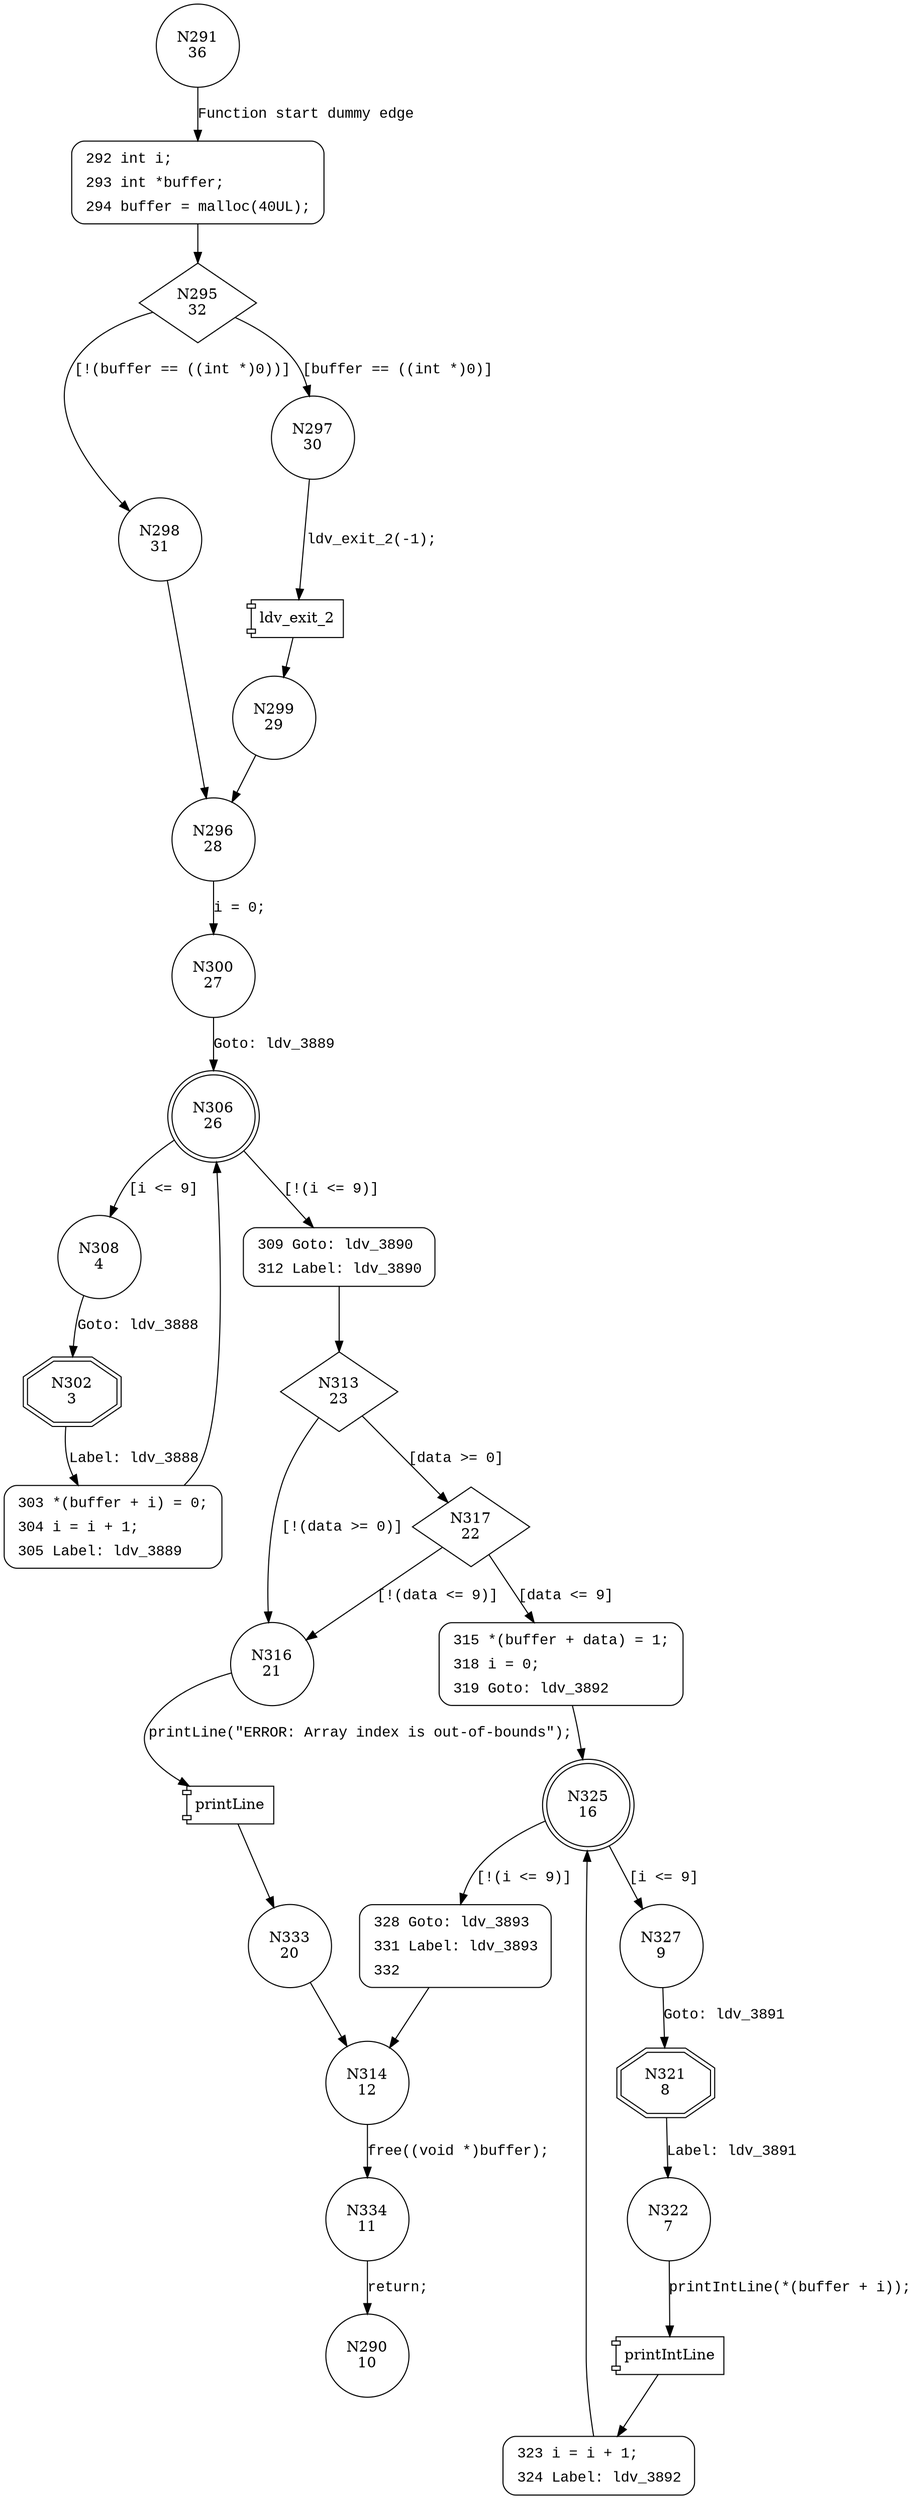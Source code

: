 digraph CWE122_Heap_Based_Buffer_Overflow__c_CWE129_connect_socket_65b_goodB2GSink {
291 [shape="circle" label="N291\n36"]
292 [shape="circle" label="N292\n35"]
295 [shape="diamond" label="N295\n32"]
297 [shape="circle" label="N297\n30"]
298 [shape="circle" label="N298\n31"]
296 [shape="circle" label="N296\n28"]
300 [shape="circle" label="N300\n27"]
306 [shape="doublecircle" label="N306\n26"]
308 [shape="circle" label="N308\n4"]
309 [shape="circle" label="N309\n25"]
313 [shape="diamond" label="N313\n23"]
317 [shape="diamond" label="N317\n22"]
316 [shape="circle" label="N316\n21"]
333 [shape="circle" label="N333\n20"]
314 [shape="circle" label="N314\n12"]
334 [shape="circle" label="N334\n11"]
315 [shape="circle" label="N315\n19"]
325 [shape="doublecircle" label="N325\n16"]
327 [shape="circle" label="N327\n9"]
328 [shape="circle" label="N328\n15"]
321 [shape="doubleoctagon" label="N321\n8"]
322 [shape="circle" label="N322\n7"]
323 [shape="circle" label="N323\n6"]
302 [shape="doubleoctagon" label="N302\n3"]
303 [shape="circle" label="N303\n2"]
299 [shape="circle" label="N299\n29"]
290 [shape="circle" label="N290\n10"]
292 [style="filled,bold" penwidth="1" fillcolor="white" fontname="Courier New" shape="Mrecord" label=<<table border="0" cellborder="0" cellpadding="3" bgcolor="white"><tr><td align="right">292</td><td align="left">int i;</td></tr><tr><td align="right">293</td><td align="left">int *buffer;</td></tr><tr><td align="right">294</td><td align="left">buffer = malloc(40UL);</td></tr></table>>]
292 -> 295[label=""]
309 [style="filled,bold" penwidth="1" fillcolor="white" fontname="Courier New" shape="Mrecord" label=<<table border="0" cellborder="0" cellpadding="3" bgcolor="white"><tr><td align="right">309</td><td align="left">Goto: ldv_3890</td></tr><tr><td align="right">312</td><td align="left">Label: ldv_3890</td></tr></table>>]
309 -> 313[label=""]
315 [style="filled,bold" penwidth="1" fillcolor="white" fontname="Courier New" shape="Mrecord" label=<<table border="0" cellborder="0" cellpadding="3" bgcolor="white"><tr><td align="right">315</td><td align="left">*(buffer + data) = 1;</td></tr><tr><td align="right">318</td><td align="left">i = 0;</td></tr><tr><td align="right">319</td><td align="left">Goto: ldv_3892</td></tr></table>>]
315 -> 325[label=""]
328 [style="filled,bold" penwidth="1" fillcolor="white" fontname="Courier New" shape="Mrecord" label=<<table border="0" cellborder="0" cellpadding="3" bgcolor="white"><tr><td align="right">328</td><td align="left">Goto: ldv_3893</td></tr><tr><td align="right">331</td><td align="left">Label: ldv_3893</td></tr><tr><td align="right">332</td><td align="left"></td></tr></table>>]
328 -> 314[label=""]
323 [style="filled,bold" penwidth="1" fillcolor="white" fontname="Courier New" shape="Mrecord" label=<<table border="0" cellborder="0" cellpadding="3" bgcolor="white"><tr><td align="right">323</td><td align="left">i = i + 1;</td></tr><tr><td align="right">324</td><td align="left">Label: ldv_3892</td></tr></table>>]
323 -> 325[label=""]
303 [style="filled,bold" penwidth="1" fillcolor="white" fontname="Courier New" shape="Mrecord" label=<<table border="0" cellborder="0" cellpadding="3" bgcolor="white"><tr><td align="right">303</td><td align="left">*(buffer + i) = 0;</td></tr><tr><td align="right">304</td><td align="left">i = i + 1;</td></tr><tr><td align="right">305</td><td align="left">Label: ldv_3889</td></tr></table>>]
303 -> 306[label=""]
291 -> 292 [label="Function start dummy edge" fontname="Courier New"]
295 -> 297 [label="[buffer == ((int *)0)]" fontname="Courier New"]
295 -> 298 [label="[!(buffer == ((int *)0))]" fontname="Courier New"]
296 -> 300 [label="i = 0;" fontname="Courier New"]
306 -> 308 [label="[i <= 9]" fontname="Courier New"]
306 -> 309 [label="[!(i <= 9)]" fontname="Courier New"]
313 -> 317 [label="[data >= 0]" fontname="Courier New"]
313 -> 316 [label="[!(data >= 0)]" fontname="Courier New"]
100033 [shape="component" label="printLine"]
316 -> 100033 [label="printLine(\"ERROR: Array index is out-of-bounds\");" fontname="Courier New"]
100033 -> 333 [label="" fontname="Courier New"]
314 -> 334 [label="free((void *)buffer);" fontname="Courier New"]
317 -> 315 [label="[data <= 9]" fontname="Courier New"]
317 -> 316 [label="[!(data <= 9)]" fontname="Courier New"]
325 -> 327 [label="[i <= 9]" fontname="Courier New"]
325 -> 328 [label="[!(i <= 9)]" fontname="Courier New"]
327 -> 321 [label="Goto: ldv_3891" fontname="Courier New"]
321 -> 322 [label="Label: ldv_3891" fontname="Courier New"]
100034 [shape="component" label="printIntLine"]
322 -> 100034 [label="printIntLine(*(buffer + i));" fontname="Courier New"]
100034 -> 323 [label="" fontname="Courier New"]
308 -> 302 [label="Goto: ldv_3888" fontname="Courier New"]
302 -> 303 [label="Label: ldv_3888" fontname="Courier New"]
100035 [shape="component" label="ldv_exit_2"]
297 -> 100035 [label="ldv_exit_2(-1);" fontname="Courier New"]
100035 -> 299 [label="" fontname="Courier New"]
298 -> 296 [label="" fontname="Courier New"]
300 -> 306 [label="Goto: ldv_3889" fontname="Courier New"]
333 -> 314 [label="" fontname="Courier New"]
334 -> 290 [label="return;" fontname="Courier New"]
299 -> 296 [label="" fontname="Courier New"]
}